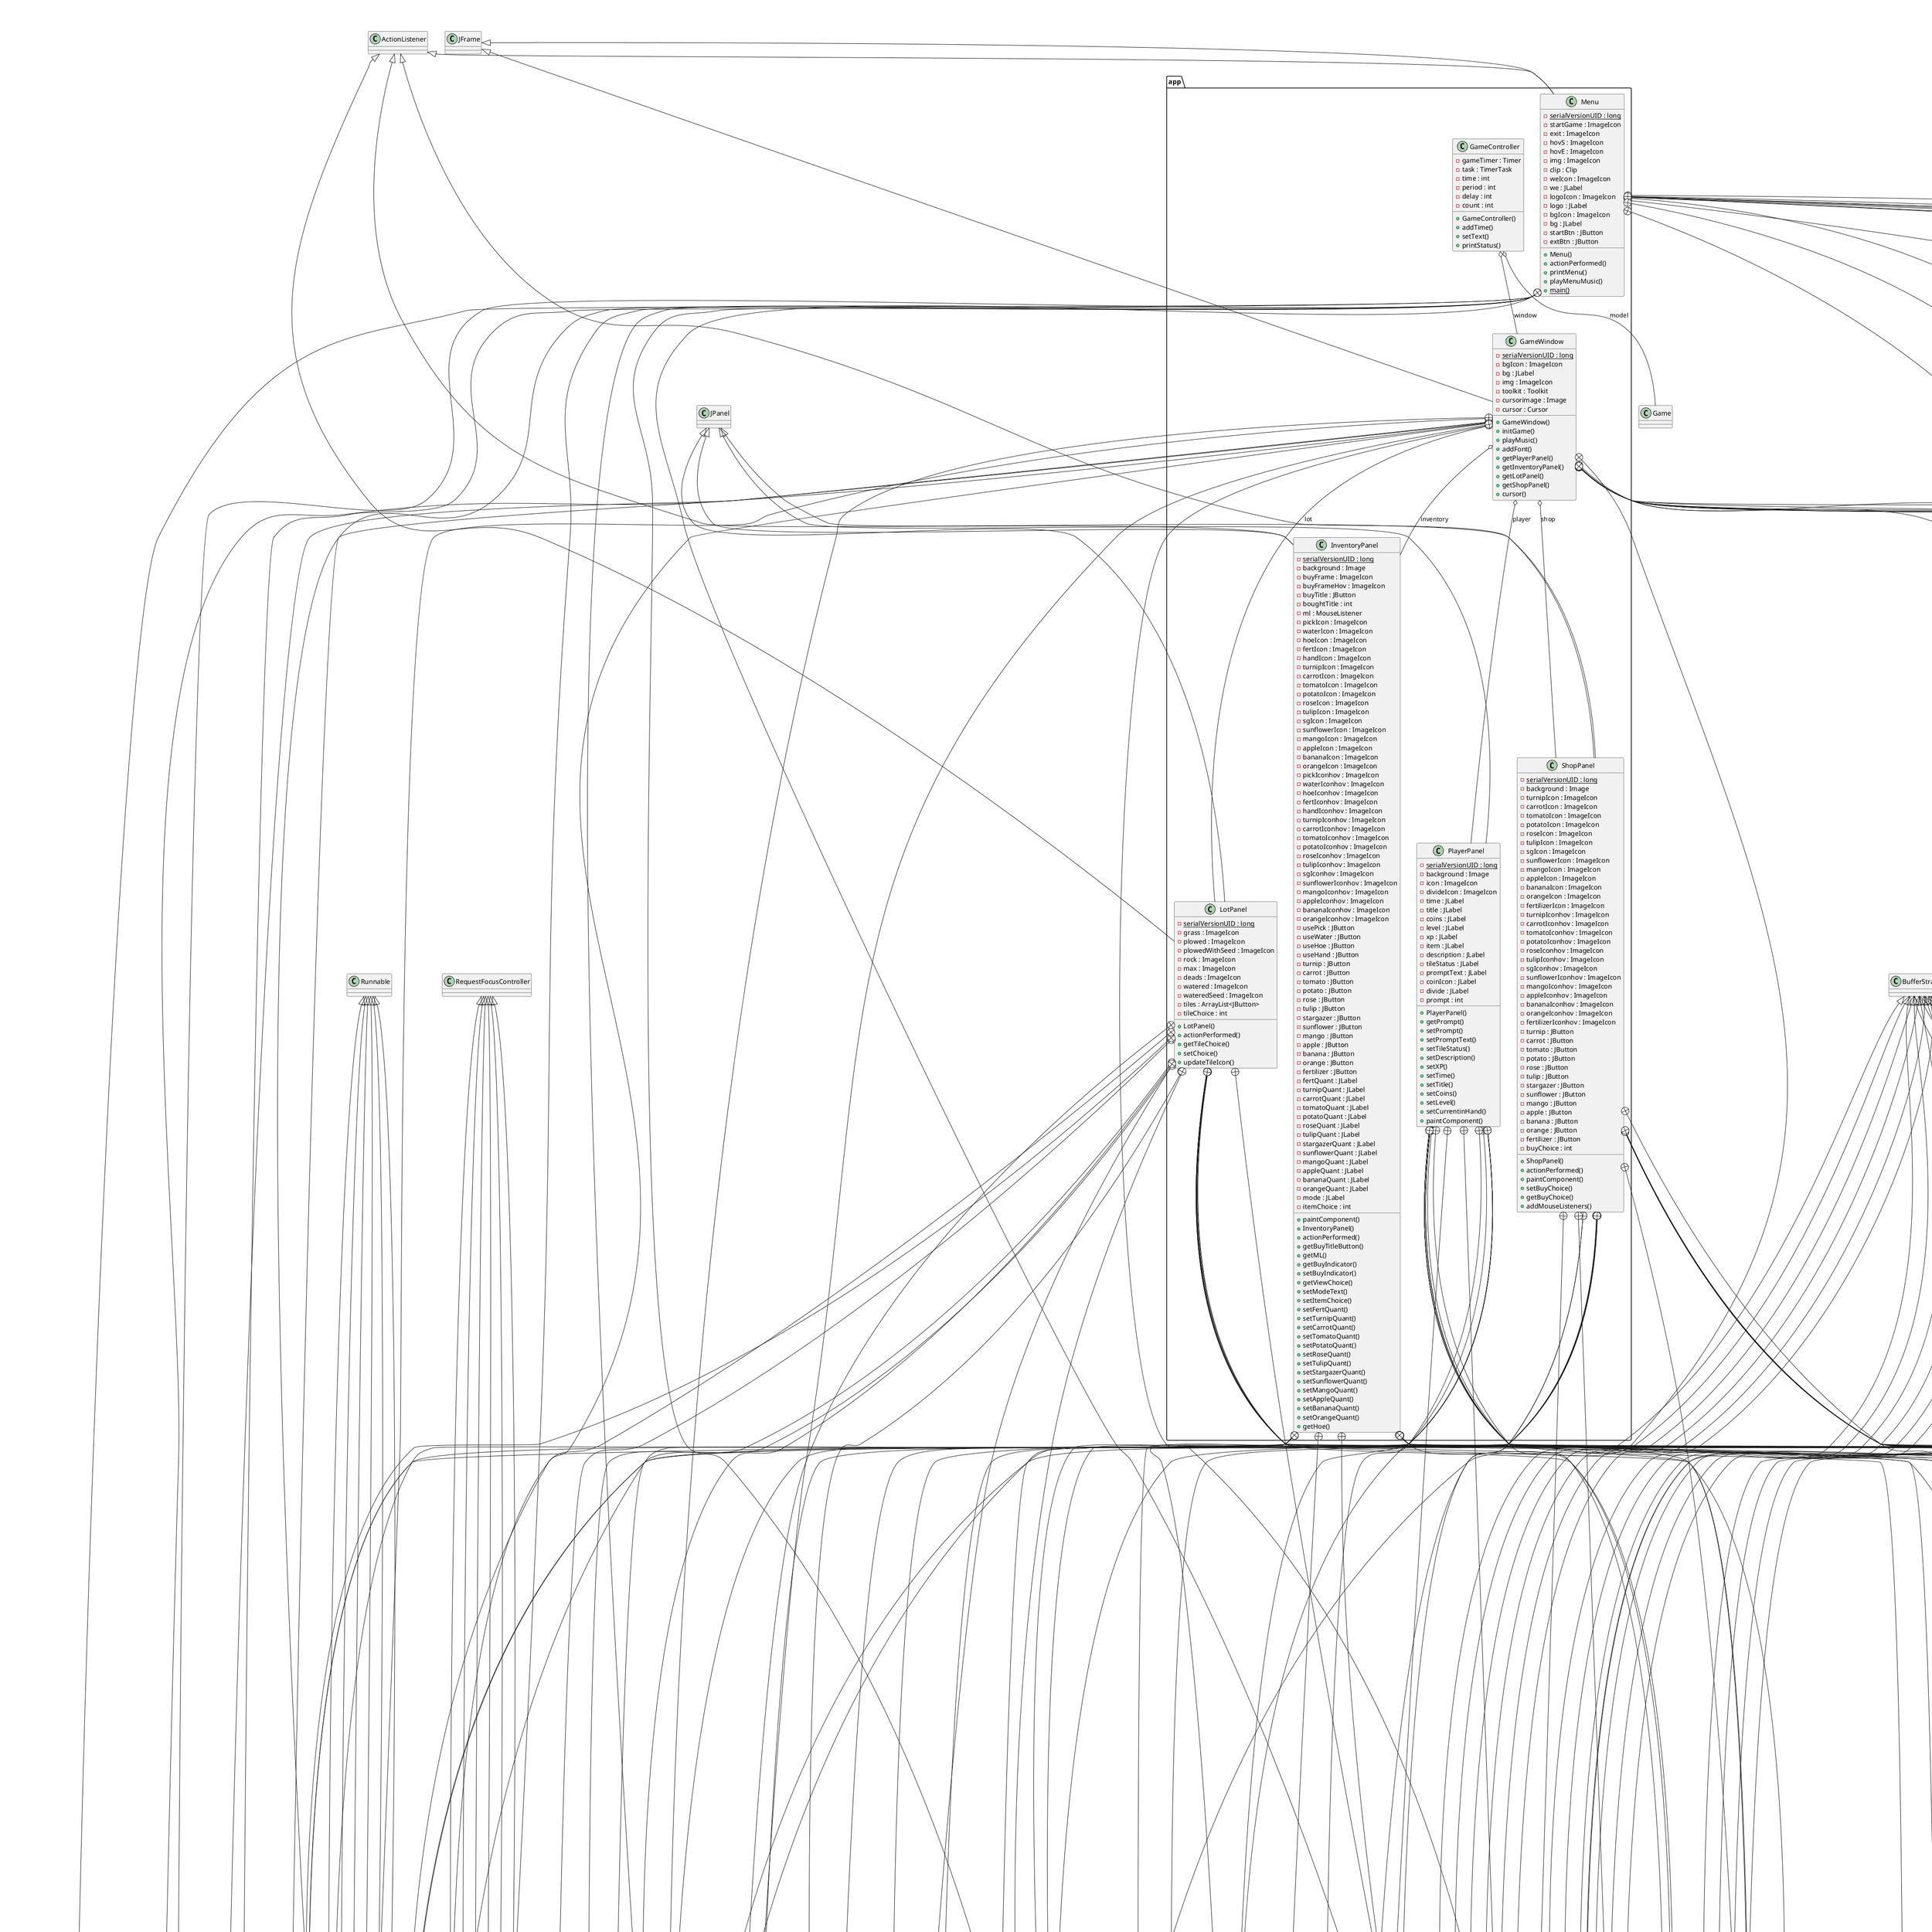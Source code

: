 @startuml

title __APP's Class Diagram__\n

  package app {
    class GameController {
        - gameTimer : Timer
        - task : TimerTask
        - time : int
        - period : int
        - delay : int
        - count : int
        + GameController()
        + addTime()
        + setText()
        + printStatus()
    }
  }
  

  package app {
    class GameWindow {
        {static} - serialVersionUID : long
        - bgIcon : ImageIcon
        - bg : JLabel
        - img : ImageIcon
        - toolkit : Toolkit
        - cursorimage : Image
        - cursor : Cursor
        + GameWindow()
        + initGame()
        + playMusic()
        + addFont()
        + getPlayerPanel()
        + getInventoryPanel()
        + getLotPanel()
        + getShopPanel()
        + cursor()
    }
  }
  

  class AccessibleJFrame {
      # AccessibleJFrame()
      + getAccessibleName()
      + getAccessibleStateSet()
  }
  

  class AccessibleContainerHandler {
      # AccessibleContainerHandler()
      + componentAdded()
      + componentRemoved()
  }
  

  class AccessibleAWTFocusHandler {
      # AccessibleAWTFocusHandler()
      + focusGained()
      + focusLost()
  }
  

  class AccessibleAWTComponentHandler {
      # AccessibleAWTComponentHandler()
      + componentHidden()
      + componentShown()
      + componentMoved()
      + componentResized()
  }
  

  class AccessibleAWTFrame {
      {static} - serialVersionUID : long
      # AccessibleAWTFrame()
      + getAccessibleRole()
      + getAccessibleStateSet()
  }
  

  class AccessibleContainerHandler {
      # AccessibleContainerHandler()
      + componentAdded()
      + componentRemoved()
  }
  

  class AccessibleAWTFocusHandler {
      # AccessibleAWTFocusHandler()
      + focusGained()
      + focusLost()
  }
  

  class AccessibleAWTComponentHandler {
      # AccessibleAWTComponentHandler()
      + componentHidden()
      + componentShown()
      + componentMoved()
      + componentResized()
  }
  

  class AccessibleAWTWindow {
      {static} - serialVersionUID : long
      # AccessibleAWTWindow()
      + getAccessibleRole()
      + getAccessibleStateSet()
  }
  

  class AccessibleContainerHandler {
      # AccessibleContainerHandler()
      + componentAdded()
      + componentRemoved()
  }
  

  class AccessibleAWTFocusHandler {
      # AccessibleAWTFocusHandler()
      + focusGained()
      + focusLost()
  }
  

  class AccessibleAWTComponentHandler {
      # AccessibleAWTComponentHandler()
      + componentHidden()
      + componentShown()
      + componentMoved()
      + componentResized()
  }
  

  class WindowDisposerRecord {
      ~ owner : WeakReference<Window>
      ~ weakThis : WeakReference<Window>
      ~ context : WeakReference<AppContext>
      ~ WindowDisposerRecord()
      + updateOwner()
      + dispose()
  }
  

  enum Type {
    NORMAL
    UTILITY
    POPUP
  }
  

  class AccessibleAWTContainer {
      {static} - serialVersionUID : long
      - propertyListenersCount : int
      # accessibleContainerHandler : ContainerListener
      # AccessibleAWTContainer()
      + getAccessibleChildrenCount()
      + getAccessibleChild()
      + getAccessibleAt()
      + addPropertyChangeListener()
      + removePropertyChangeListener()
  }
  

  class AccessibleContainerHandler {
      # AccessibleContainerHandler()
      + componentAdded()
      + componentRemoved()
  }
  

  class AccessibleAWTFocusHandler {
      # AccessibleAWTFocusHandler()
      + focusGained()
      + focusLost()
  }
  

  class AccessibleAWTComponentHandler {
      # AccessibleAWTComponentHandler()
      + componentHidden()
      + componentShown()
      + componentMoved()
      + componentResized()
  }
  

  class WakingRunnable {
      ~ WakingRunnable()
      + run()
  }
  

  class DropTargetEventTargetFilter {
      {static} ~ FILTER : EventTargetFilter
      - DropTargetEventTargetFilter()
      + accept()
  }
  

  class MouseEventTargetFilter {
      {static} ~ FILTER : EventTargetFilter
      - MouseEventTargetFilter()
      + accept()
  }
  

  interface EventTargetFilter {
      {abstract} + accept()
  }
  

  abstract class AccessibleAWTComponent {
      {static} - serialVersionUID : long
      - propertyListenersCount : int
      # accessibleAWTComponentHandler : ComponentListener
      # accessibleAWTFocusHandler : FocusListener
      # AccessibleAWTComponent()
      + addPropertyChangeListener()
      + removePropertyChangeListener()
      + getAccessibleName()
      + getAccessibleDescription()
      + getAccessibleRole()
      + getAccessibleStateSet()
      + getAccessibleParent()
      + getAccessibleIndexInParent()
      + getAccessibleChildrenCount()
      + getAccessibleChild()
      + getLocale()
      + getAccessibleComponent()
      + getBackground()
      + setBackground()
      + getForeground()
      + setForeground()
      + getCursor()
      + setCursor()
      + getFont()
      + setFont()
      + getFontMetrics()
      + isEnabled()
      + setEnabled()
      + isVisible()
      + setVisible()
      + isShowing()
      + contains()
      + getLocationOnScreen()
      + getLocation()
      + setLocation()
      + getBounds()
      + setBounds()
      + getSize()
      + setSize()
      + getAccessibleAt()
      + isFocusTraversable()
      + requestFocus()
      + addFocusListener()
      + removeFocusListener()
  }
  

  class AccessibleAWTFocusHandler {
      # AccessibleAWTFocusHandler()
      + focusGained()
      + focusLost()
  }
  

  class AccessibleAWTComponentHandler {
      # AccessibleAWTComponentHandler()
      + componentHidden()
      + componentShown()
      + componentMoved()
      + componentResized()
  }
  

  class DummyRequestFocusController {
      - DummyRequestFocusController()
      + acceptRequestFocus()
  }
  

  class SingleBufferStrategy {
      - caps : BufferCapabilities
      + SingleBufferStrategy()
      + getCapabilities()
      + getDrawGraphics()
      + contentsLost()
      + contentsRestored()
      + show()
  }
  

  class BltSubRegionBufferStrategy {
      # BltSubRegionBufferStrategy()
      + show()
      + showIfNotLost()
  }
  

  class FlipSubRegionBufferStrategy {
      # FlipSubRegionBufferStrategy()
      + show()
      + showIfNotLost()
  }
  

  class BltBufferStrategy {
      # caps : BufferCapabilities
      # backBuffers : VolatileImage[]
      # validatedContents : boolean
      # width : int
      # height : int
      - insets : Insets
      # BltBufferStrategy()
      + dispose()
      # createBackBuffers()
      + getCapabilities()
      + getDrawGraphics()
      ~ getBackBuffer()
      + show()
      ~ showSubRegion()
      # revalidate()
      ~ revalidate()
      + contentsLost()
      + contentsRestored()
  }
  

  class FlipBufferStrategy {
      # numBuffers : int
      # caps : BufferCapabilities
      # drawBuffer : Image
      # drawVBuffer : VolatileImage
      # validatedContents : boolean
      ~ width : int
      ~ height : int
      # FlipBufferStrategy()
      # createBuffers()
      - updateInternalBuffers()
      # getBackBuffer()
      # flip()
      ~ flipSubRegion()
      # destroyBuffers()
      + getCapabilities()
      + getDrawGraphics()
      # revalidate()
      ~ revalidate()
      + contentsLost()
      + contentsRestored()
      + show()
      ~ showSubRegion()
      + dispose()
  }
  

  class ProxyCapabilities {
      - orig : BufferCapabilities
      - ProxyCapabilities()
  }
  

  enum VSyncType {
    VSYNC_DEFAULT
    VSYNC_ON
    VSYNC_OFF
    id
  }
  

  class FlipContents {
      {static} - I_UNDEFINED : int
      {static} - I_BACKGROUND : int
      {static} - I_PRIOR : int
      {static} - I_COPIED : int
      {static} - NAMES : String[]
      {static} + UNDEFINED : FlipContents
      {static} + BACKGROUND : FlipContents
      {static} + PRIOR : FlipContents
      {static} + COPIED : FlipContents
      - FlipContents()
  }
  

  enum BaselineResizeBehavior {
    CONSTANT_ASCENT
    CONSTANT_DESCENT
    CENTER_OFFSET
    OTHER
  }
  

  class AWTTreeLock {
      ~ AWTTreeLock()
  }
  

  package app {
    class InventoryPanel {
        {static} - serialVersionUID : long
        - background : Image
        - buyFrame : ImageIcon
        - buyFrameHov : ImageIcon
        - buyTitle : JButton
        - boughtTitle : int
        - ml : MouseListener
        - pickIcon : ImageIcon
        - waterIcon : ImageIcon
        - hoeIcon : ImageIcon
        - fertIcon : ImageIcon
        - handIcon : ImageIcon
        - turnipIcon : ImageIcon
        - carrotIcon : ImageIcon
        - tomatoIcon : ImageIcon
        - potatoIcon : ImageIcon
        - roseIcon : ImageIcon
        - tulipIcon : ImageIcon
        - sgIcon : ImageIcon
        - sunflowerIcon : ImageIcon
        - mangoIcon : ImageIcon
        - appleIcon : ImageIcon
        - bananaIcon : ImageIcon
        - orangeIcon : ImageIcon
        - pickIconhov : ImageIcon
        - waterIconhov : ImageIcon
        - hoeIconhov : ImageIcon
        - fertIconhov : ImageIcon
        - handIconhov : ImageIcon
        - turnipIconhov : ImageIcon
        - carrotIconhov : ImageIcon
        - tomatoIconhov : ImageIcon
        - potatoIconhov : ImageIcon
        - roseIconhov : ImageIcon
        - tulipIconhov : ImageIcon
        - sgIconhov : ImageIcon
        - sunflowerIconhov : ImageIcon
        - mangoIconhov : ImageIcon
        - appleIconhov : ImageIcon
        - bananaIconhov : ImageIcon
        - orangeIconhov : ImageIcon
        - usePick : JButton
        - useWater : JButton
        - useHoe : JButton
        - useHand : JButton
        - turnip : JButton
        - carrot : JButton
        - tomato : JButton
        - potato : JButton
        - rose : JButton
        - tulip : JButton
        - stargazer : JButton
        - sunflower : JButton
        - mango : JButton
        - apple : JButton
        - banana : JButton
        - orange : JButton
        - fertilizer : JButton
        - fertQuant : JLabel
        - turnipQuant : JLabel
        - carrotQuant : JLabel
        - tomatoQuant : JLabel
        - potatoQuant : JLabel
        - roseQuant : JLabel
        - tulipQuant : JLabel
        - stargazerQuant : JLabel
        - sunflowerQuant : JLabel
        - mangoQuant : JLabel
        - appleQuant : JLabel
        - bananaQuant : JLabel
        - orangeQuant : JLabel
        - mode : JLabel
        - itemChoice : int
        + paintComponent()
        + InventoryPanel()
        + actionPerformed()
        + getBuyTitleButton()
        + getML()
        + getBuyIndicator()
        + setBuyIndicator()
        + getViewChoice()
        + setModeText()
        + setItemChoice()
        + setFertQuant()
        + setTurnipQuant()
        + setCarrotQuant()
        + setTomatoQuant()
        + setPotatoQuant()
        + setRoseQuant()
        + setTulipQuant()
        + setStargazerQuant()
        + setSunflowerQuant()
        + setMangoQuant()
        + setAppleQuant()
        + setBananaQuant()
        + setOrangeQuant()
        + getHoe()
    }
  }
  

  class AccessibleJPanel {
      # AccessibleJPanel()
      + getAccessibleRole()
  }
  

  class AccessibleFocusHandler {
      # AccessibleFocusHandler()
      + focusGained()
      + focusLost()
  }
  

  class AccessibleContainerHandler {
      # AccessibleContainerHandler()
      + componentAdded()
      + componentRemoved()
  }
  

  class AccessibleContainerHandler {
      # AccessibleContainerHandler()
      + componentAdded()
      + componentRemoved()
  }
  

  class AccessibleAWTFocusHandler {
      # AccessibleAWTFocusHandler()
      + focusGained()
      + focusLost()
  }
  

  class AccessibleAWTComponentHandler {
      # AccessibleAWTComponentHandler()
      + componentHidden()
      + componentShown()
      + componentMoved()
      + componentResized()
  }
  

  class ReadObjectCallback {
      - roots : Vector<JComponent>
      - inputStream : ObjectInputStream
      ~ ReadObjectCallback()
      + validateObject()
      - registerComponent()
  }
  

  abstract class AccessibleJComponent {
      - propertyListenersCount : int
      # accessibleFocusHandler : FocusListener
      # AccessibleJComponent()
      + addPropertyChangeListener()
      + removePropertyChangeListener()
      # getBorderTitle()
      + getAccessibleName()
      + getAccessibleDescription()
      + getAccessibleRole()
      + getAccessibleStateSet()
      + getAccessibleChildrenCount()
      + getAccessibleChild()
      ~ getAccessibleExtendedComponent()
      + getToolTipText()
      + getTitledBorderText()
      + getAccessibleKeyBinding()
  }
  

  class AccessibleFocusHandler {
      # AccessibleFocusHandler()
      + focusGained()
      + focusLost()
  }
  

  class AccessibleContainerHandler {
      # AccessibleContainerHandler()
      + componentAdded()
      + componentRemoved()
  }
  

  class AccessibleContainerHandler {
      # AccessibleContainerHandler()
      + componentAdded()
      + componentRemoved()
  }
  

  class AccessibleAWTFocusHandler {
      # AccessibleAWTFocusHandler()
      + focusGained()
      + focusLost()
  }
  

  class AccessibleAWTComponentHandler {
      # AccessibleAWTComponentHandler()
      + componentHidden()
      + componentShown()
      + componentMoved()
      + componentResized()
  }
  

  class KeyboardState {
      {static} - keyCodesKey : Object
      ~ KeyboardState()
      {static} ~ getKeyCodeArray()
      {static} ~ registerKeyPressed()
      {static} ~ registerKeyReleased()
      {static} ~ keyIsPressed()
      {static} ~ shouldProcess()
  }
  

  class IntVector {
      ~ array : int[]
      ~ count : int
      ~ capacity : int
      ~ IntVector()
      ~ size()
      ~ elementAt()
      ~ addElement()
      ~ setElementAt()
  }
  

  class ActionStandin {
      - actionListener : ActionListener
      - command : String
      - action : Action
      ~ ActionStandin()
      + getValue()
      + isEnabled()
      + actionPerformed()
      + putValue()
      + setEnabled()
      + addPropertyChangeListener()
      + removePropertyChangeListener()
  }
  

  class AccessibleAWTContainer {
      {static} - serialVersionUID : long
      - propertyListenersCount : int
      # accessibleContainerHandler : ContainerListener
      # AccessibleAWTContainer()
      + getAccessibleChildrenCount()
      + getAccessibleChild()
      + getAccessibleAt()
      + addPropertyChangeListener()
      + removePropertyChangeListener()
  }
  

  class AccessibleContainerHandler {
      # AccessibleContainerHandler()
      + componentAdded()
      + componentRemoved()
  }
  

  class AccessibleAWTFocusHandler {
      # AccessibleAWTFocusHandler()
      + focusGained()
      + focusLost()
  }
  

  class AccessibleAWTComponentHandler {
      # AccessibleAWTComponentHandler()
      + componentHidden()
      + componentShown()
      + componentMoved()
      + componentResized()
  }
  

  class WakingRunnable {
      ~ WakingRunnable()
      + run()
  }
  

  class DropTargetEventTargetFilter {
      {static} ~ FILTER : EventTargetFilter
      - DropTargetEventTargetFilter()
      + accept()
  }
  

  class MouseEventTargetFilter {
      {static} ~ FILTER : EventTargetFilter
      - MouseEventTargetFilter()
      + accept()
  }
  

  interface EventTargetFilter {
      {abstract} + accept()
  }
  

  abstract class AccessibleAWTComponent {
      {static} - serialVersionUID : long
      - propertyListenersCount : int
      # accessibleAWTComponentHandler : ComponentListener
      # accessibleAWTFocusHandler : FocusListener
      # AccessibleAWTComponent()
      + addPropertyChangeListener()
      + removePropertyChangeListener()
      + getAccessibleName()
      + getAccessibleDescription()
      + getAccessibleRole()
      + getAccessibleStateSet()
      + getAccessibleParent()
      + getAccessibleIndexInParent()
      + getAccessibleChildrenCount()
      + getAccessibleChild()
      + getLocale()
      + getAccessibleComponent()
      + getBackground()
      + setBackground()
      + getForeground()
      + setForeground()
      + getCursor()
      + setCursor()
      + getFont()
      + setFont()
      + getFontMetrics()
      + isEnabled()
      + setEnabled()
      + isVisible()
      + setVisible()
      + isShowing()
      + contains()
      + getLocationOnScreen()
      + getLocation()
      + setLocation()
      + getBounds()
      + setBounds()
      + getSize()
      + setSize()
      + getAccessibleAt()
      + isFocusTraversable()
      + requestFocus()
      + addFocusListener()
      + removeFocusListener()
  }
  

  class AccessibleAWTFocusHandler {
      # AccessibleAWTFocusHandler()
      + focusGained()
      + focusLost()
  }
  

  class AccessibleAWTComponentHandler {
      # AccessibleAWTComponentHandler()
      + componentHidden()
      + componentShown()
      + componentMoved()
      + componentResized()
  }
  

  class DummyRequestFocusController {
      - DummyRequestFocusController()
      + acceptRequestFocus()
  }
  

  class SingleBufferStrategy {
      - caps : BufferCapabilities
      + SingleBufferStrategy()
      + getCapabilities()
      + getDrawGraphics()
      + contentsLost()
      + contentsRestored()
      + show()
  }
  

  class BltSubRegionBufferStrategy {
      # BltSubRegionBufferStrategy()
      + show()
      + showIfNotLost()
  }
  

  class FlipSubRegionBufferStrategy {
      # FlipSubRegionBufferStrategy()
      + show()
      + showIfNotLost()
  }
  

  class BltBufferStrategy {
      # caps : BufferCapabilities
      # backBuffers : VolatileImage[]
      # validatedContents : boolean
      # width : int
      # height : int
      - insets : Insets
      # BltBufferStrategy()
      + dispose()
      # createBackBuffers()
      + getCapabilities()
      + getDrawGraphics()
      ~ getBackBuffer()
      + show()
      ~ showSubRegion()
      # revalidate()
      ~ revalidate()
      + contentsLost()
      + contentsRestored()
  }
  

  class FlipBufferStrategy {
      # numBuffers : int
      # caps : BufferCapabilities
      # drawBuffer : Image
      # drawVBuffer : VolatileImage
      # validatedContents : boolean
      ~ width : int
      ~ height : int
      # FlipBufferStrategy()
      # createBuffers()
      - updateInternalBuffers()
      # getBackBuffer()
      # flip()
      ~ flipSubRegion()
      # destroyBuffers()
      + getCapabilities()
      + getDrawGraphics()
      # revalidate()
      ~ revalidate()
      + contentsLost()
      + contentsRestored()
      + show()
      ~ showSubRegion()
      + dispose()
  }
  

  class ProxyCapabilities {
      - orig : BufferCapabilities
      - ProxyCapabilities()
  }
  

  enum VSyncType {
    VSYNC_DEFAULT
    VSYNC_ON
    VSYNC_OFF
    id
  }
  

  class FlipContents {
      {static} - I_UNDEFINED : int
      {static} - I_BACKGROUND : int
      {static} - I_PRIOR : int
      {static} - I_COPIED : int
      {static} - NAMES : String[]
      {static} + UNDEFINED : FlipContents
      {static} + BACKGROUND : FlipContents
      {static} + PRIOR : FlipContents
      {static} + COPIED : FlipContents
      - FlipContents()
  }
  

  enum BaselineResizeBehavior {
    CONSTANT_ASCENT
    CONSTANT_DESCENT
    CENTER_OFFSET
    OTHER
  }
  

  class AWTTreeLock {
      ~ AWTTreeLock()
  }
  

  package app {
    class LotPanel {
        {static} - serialVersionUID : long
        - grass : ImageIcon
        - plowed : ImageIcon
        - plowedWithSeed : ImageIcon
        - rock : ImageIcon
        - max : ImageIcon
        - deads : ImageIcon
        - watered : ImageIcon
        - wateredSeed : ImageIcon
        - tiles : ArrayList<JButton>
        - tileChoice : int
        + LotPanel()
        + actionPerformed()
        + getTileChoice()
        + setChoice()
        + updateTileIcon()
    }
  }
  

  class AccessibleJPanel {
      # AccessibleJPanel()
      + getAccessibleRole()
  }
  

  class AccessibleFocusHandler {
      # AccessibleFocusHandler()
      + focusGained()
      + focusLost()
  }
  

  class AccessibleContainerHandler {
      # AccessibleContainerHandler()
      + componentAdded()
      + componentRemoved()
  }
  

  class AccessibleContainerHandler {
      # AccessibleContainerHandler()
      + componentAdded()
      + componentRemoved()
  }
  

  class AccessibleAWTFocusHandler {
      # AccessibleAWTFocusHandler()
      + focusGained()
      + focusLost()
  }
  

  class AccessibleAWTComponentHandler {
      # AccessibleAWTComponentHandler()
      + componentHidden()
      + componentShown()
      + componentMoved()
      + componentResized()
  }
  

  class ReadObjectCallback {
      - roots : Vector<JComponent>
      - inputStream : ObjectInputStream
      ~ ReadObjectCallback()
      + validateObject()
      - registerComponent()
  }
  

  abstract class AccessibleJComponent {
      - propertyListenersCount : int
      # accessibleFocusHandler : FocusListener
      # AccessibleJComponent()
      + addPropertyChangeListener()
      + removePropertyChangeListener()
      # getBorderTitle()
      + getAccessibleName()
      + getAccessibleDescription()
      + getAccessibleRole()
      + getAccessibleStateSet()
      + getAccessibleChildrenCount()
      + getAccessibleChild()
      ~ getAccessibleExtendedComponent()
      + getToolTipText()
      + getTitledBorderText()
      + getAccessibleKeyBinding()
  }
  

  class AccessibleFocusHandler {
      # AccessibleFocusHandler()
      + focusGained()
      + focusLost()
  }
  

  class AccessibleContainerHandler {
      # AccessibleContainerHandler()
      + componentAdded()
      + componentRemoved()
  }
  

  class AccessibleContainerHandler {
      # AccessibleContainerHandler()
      + componentAdded()
      + componentRemoved()
  }
  

  class AccessibleAWTFocusHandler {
      # AccessibleAWTFocusHandler()
      + focusGained()
      + focusLost()
  }
  

  class AccessibleAWTComponentHandler {
      # AccessibleAWTComponentHandler()
      + componentHidden()
      + componentShown()
      + componentMoved()
      + componentResized()
  }
  

  class KeyboardState {
      {static} - keyCodesKey : Object
      ~ KeyboardState()
      {static} ~ getKeyCodeArray()
      {static} ~ registerKeyPressed()
      {static} ~ registerKeyReleased()
      {static} ~ keyIsPressed()
      {static} ~ shouldProcess()
  }
  

  class IntVector {
      ~ array : int[]
      ~ count : int
      ~ capacity : int
      ~ IntVector()
      ~ size()
      ~ elementAt()
      ~ addElement()
      ~ setElementAt()
  }
  

  class ActionStandin {
      - actionListener : ActionListener
      - command : String
      - action : Action
      ~ ActionStandin()
      + getValue()
      + isEnabled()
      + actionPerformed()
      + putValue()
      + setEnabled()
      + addPropertyChangeListener()
      + removePropertyChangeListener()
  }
  

  class AccessibleAWTContainer {
      {static} - serialVersionUID : long
      - propertyListenersCount : int
      # accessibleContainerHandler : ContainerListener
      # AccessibleAWTContainer()
      + getAccessibleChildrenCount()
      + getAccessibleChild()
      + getAccessibleAt()
      + addPropertyChangeListener()
      + removePropertyChangeListener()
  }
  

  class AccessibleContainerHandler {
      # AccessibleContainerHandler()
      + componentAdded()
      + componentRemoved()
  }
  

  class AccessibleAWTFocusHandler {
      # AccessibleAWTFocusHandler()
      + focusGained()
      + focusLost()
  }
  

  class AccessibleAWTComponentHandler {
      # AccessibleAWTComponentHandler()
      + componentHidden()
      + componentShown()
      + componentMoved()
      + componentResized()
  }
  

  class WakingRunnable {
      ~ WakingRunnable()
      + run()
  }
  

  class DropTargetEventTargetFilter {
      {static} ~ FILTER : EventTargetFilter
      - DropTargetEventTargetFilter()
      + accept()
  }
  

  class MouseEventTargetFilter {
      {static} ~ FILTER : EventTargetFilter
      - MouseEventTargetFilter()
      + accept()
  }
  

  interface EventTargetFilter {
      {abstract} + accept()
  }
  

  abstract class AccessibleAWTComponent {
      {static} - serialVersionUID : long
      - propertyListenersCount : int
      # accessibleAWTComponentHandler : ComponentListener
      # accessibleAWTFocusHandler : FocusListener
      # AccessibleAWTComponent()
      + addPropertyChangeListener()
      + removePropertyChangeListener()
      + getAccessibleName()
      + getAccessibleDescription()
      + getAccessibleRole()
      + getAccessibleStateSet()
      + getAccessibleParent()
      + getAccessibleIndexInParent()
      + getAccessibleChildrenCount()
      + getAccessibleChild()
      + getLocale()
      + getAccessibleComponent()
      + getBackground()
      + setBackground()
      + getForeground()
      + setForeground()
      + getCursor()
      + setCursor()
      + getFont()
      + setFont()
      + getFontMetrics()
      + isEnabled()
      + setEnabled()
      + isVisible()
      + setVisible()
      + isShowing()
      + contains()
      + getLocationOnScreen()
      + getLocation()
      + setLocation()
      + getBounds()
      + setBounds()
      + getSize()
      + setSize()
      + getAccessibleAt()
      + isFocusTraversable()
      + requestFocus()
      + addFocusListener()
      + removeFocusListener()
  }
  

  class AccessibleAWTFocusHandler {
      # AccessibleAWTFocusHandler()
      + focusGained()
      + focusLost()
  }
  

  class AccessibleAWTComponentHandler {
      # AccessibleAWTComponentHandler()
      + componentHidden()
      + componentShown()
      + componentMoved()
      + componentResized()
  }
  

  class DummyRequestFocusController {
      - DummyRequestFocusController()
      + acceptRequestFocus()
  }
  

  class SingleBufferStrategy {
      - caps : BufferCapabilities
      + SingleBufferStrategy()
      + getCapabilities()
      + getDrawGraphics()
      + contentsLost()
      + contentsRestored()
      + show()
  }
  

  class BltSubRegionBufferStrategy {
      # BltSubRegionBufferStrategy()
      + show()
      + showIfNotLost()
  }
  

  class FlipSubRegionBufferStrategy {
      # FlipSubRegionBufferStrategy()
      + show()
      + showIfNotLost()
  }
  

  class BltBufferStrategy {
      # caps : BufferCapabilities
      # backBuffers : VolatileImage[]
      # validatedContents : boolean
      # width : int
      # height : int
      - insets : Insets
      # BltBufferStrategy()
      + dispose()
      # createBackBuffers()
      + getCapabilities()
      + getDrawGraphics()
      ~ getBackBuffer()
      + show()
      ~ showSubRegion()
      # revalidate()
      ~ revalidate()
      + contentsLost()
      + contentsRestored()
  }
  

  class FlipBufferStrategy {
      # numBuffers : int
      # caps : BufferCapabilities
      # drawBuffer : Image
      # drawVBuffer : VolatileImage
      # validatedContents : boolean
      ~ width : int
      ~ height : int
      # FlipBufferStrategy()
      # createBuffers()
      - updateInternalBuffers()
      # getBackBuffer()
      # flip()
      ~ flipSubRegion()
      # destroyBuffers()
      + getCapabilities()
      + getDrawGraphics()
      # revalidate()
      ~ revalidate()
      + contentsLost()
      + contentsRestored()
      + show()
      ~ showSubRegion()
      + dispose()
  }
  

  class ProxyCapabilities {
      - orig : BufferCapabilities
      - ProxyCapabilities()
  }
  

  enum VSyncType {
    VSYNC_DEFAULT
    VSYNC_ON
    VSYNC_OFF
    id
  }
  

  class FlipContents {
      {static} - I_UNDEFINED : int
      {static} - I_BACKGROUND : int
      {static} - I_PRIOR : int
      {static} - I_COPIED : int
      {static} - NAMES : String[]
      {static} + UNDEFINED : FlipContents
      {static} + BACKGROUND : FlipContents
      {static} + PRIOR : FlipContents
      {static} + COPIED : FlipContents
      - FlipContents()
  }
  

  enum BaselineResizeBehavior {
    CONSTANT_ASCENT
    CONSTANT_DESCENT
    CENTER_OFFSET
    OTHER
  }
  

  class AWTTreeLock {
      ~ AWTTreeLock()
  }
  

  package app {
    class Menu {
        {static} - serialVersionUID : long
        - startGame : ImageIcon
        - exit : ImageIcon
        - hovS : ImageIcon
        - hovE : ImageIcon
        - img : ImageIcon
        - clip : Clip
        - weIcon : ImageIcon
        - we : JLabel
        - logoIcon : ImageIcon
        - logo : JLabel
        - bgIcon : ImageIcon
        - bg : JLabel
        - startBtn : JButton
        - extBtn : JButton
        + Menu()
        + actionPerformed()
        + printMenu()
        + playMenuMusic()
        {static} + main()
    }
  }
  

  class AccessibleJFrame {
      # AccessibleJFrame()
      + getAccessibleName()
      + getAccessibleStateSet()
  }
  

  class AccessibleContainerHandler {
      # AccessibleContainerHandler()
      + componentAdded()
      + componentRemoved()
  }
  

  class AccessibleAWTFocusHandler {
      # AccessibleAWTFocusHandler()
      + focusGained()
      + focusLost()
  }
  

  class AccessibleAWTComponentHandler {
      # AccessibleAWTComponentHandler()
      + componentHidden()
      + componentShown()
      + componentMoved()
      + componentResized()
  }
  

  class AccessibleAWTFrame {
      {static} - serialVersionUID : long
      # AccessibleAWTFrame()
      + getAccessibleRole()
      + getAccessibleStateSet()
  }
  

  class AccessibleContainerHandler {
      # AccessibleContainerHandler()
      + componentAdded()
      + componentRemoved()
  }
  

  class AccessibleAWTFocusHandler {
      # AccessibleAWTFocusHandler()
      + focusGained()
      + focusLost()
  }
  

  class AccessibleAWTComponentHandler {
      # AccessibleAWTComponentHandler()
      + componentHidden()
      + componentShown()
      + componentMoved()
      + componentResized()
  }
  

  class AccessibleAWTWindow {
      {static} - serialVersionUID : long
      # AccessibleAWTWindow()
      + getAccessibleRole()
      + getAccessibleStateSet()
  }
  

  class AccessibleContainerHandler {
      # AccessibleContainerHandler()
      + componentAdded()
      + componentRemoved()
  }
  

  class AccessibleAWTFocusHandler {
      # AccessibleAWTFocusHandler()
      + focusGained()
      + focusLost()
  }
  

  class AccessibleAWTComponentHandler {
      # AccessibleAWTComponentHandler()
      + componentHidden()
      + componentShown()
      + componentMoved()
      + componentResized()
  }
  

  class WindowDisposerRecord {
      ~ owner : WeakReference<Window>
      ~ weakThis : WeakReference<Window>
      ~ context : WeakReference<AppContext>
      ~ WindowDisposerRecord()
      + updateOwner()
      + dispose()
  }
  

  enum Type {
    NORMAL
    UTILITY
    POPUP
  }
  

  class AccessibleAWTContainer {
      {static} - serialVersionUID : long
      - propertyListenersCount : int
      # accessibleContainerHandler : ContainerListener
      # AccessibleAWTContainer()
      + getAccessibleChildrenCount()
      + getAccessibleChild()
      + getAccessibleAt()
      + addPropertyChangeListener()
      + removePropertyChangeListener()
  }
  

  class AccessibleContainerHandler {
      # AccessibleContainerHandler()
      + componentAdded()
      + componentRemoved()
  }
  

  class AccessibleAWTFocusHandler {
      # AccessibleAWTFocusHandler()
      + focusGained()
      + focusLost()
  }
  

  class AccessibleAWTComponentHandler {
      # AccessibleAWTComponentHandler()
      + componentHidden()
      + componentShown()
      + componentMoved()
      + componentResized()
  }
  

  class WakingRunnable {
      ~ WakingRunnable()
      + run()
  }
  

  class DropTargetEventTargetFilter {
      {static} ~ FILTER : EventTargetFilter
      - DropTargetEventTargetFilter()
      + accept()
  }
  

  class MouseEventTargetFilter {
      {static} ~ FILTER : EventTargetFilter
      - MouseEventTargetFilter()
      + accept()
  }
  

  interface EventTargetFilter {
      {abstract} + accept()
  }
  

  abstract class AccessibleAWTComponent {
      {static} - serialVersionUID : long
      - propertyListenersCount : int
      # accessibleAWTComponentHandler : ComponentListener
      # accessibleAWTFocusHandler : FocusListener
      # AccessibleAWTComponent()
      + addPropertyChangeListener()
      + removePropertyChangeListener()
      + getAccessibleName()
      + getAccessibleDescription()
      + getAccessibleRole()
      + getAccessibleStateSet()
      + getAccessibleParent()
      + getAccessibleIndexInParent()
      + getAccessibleChildrenCount()
      + getAccessibleChild()
      + getLocale()
      + getAccessibleComponent()
      + getBackground()
      + setBackground()
      + getForeground()
      + setForeground()
      + getCursor()
      + setCursor()
      + getFont()
      + setFont()
      + getFontMetrics()
      + isEnabled()
      + setEnabled()
      + isVisible()
      + setVisible()
      + isShowing()
      + contains()
      + getLocationOnScreen()
      + getLocation()
      + setLocation()
      + getBounds()
      + setBounds()
      + getSize()
      + setSize()
      + getAccessibleAt()
      + isFocusTraversable()
      + requestFocus()
      + addFocusListener()
      + removeFocusListener()
  }
  

  class AccessibleAWTFocusHandler {
      # AccessibleAWTFocusHandler()
      + focusGained()
      + focusLost()
  }
  

  class AccessibleAWTComponentHandler {
      # AccessibleAWTComponentHandler()
      + componentHidden()
      + componentShown()
      + componentMoved()
      + componentResized()
  }
  

  class DummyRequestFocusController {
      - DummyRequestFocusController()
      + acceptRequestFocus()
  }
  

  class SingleBufferStrategy {
      - caps : BufferCapabilities
      + SingleBufferStrategy()
      + getCapabilities()
      + getDrawGraphics()
      + contentsLost()
      + contentsRestored()
      + show()
  }
  

  class BltSubRegionBufferStrategy {
      # BltSubRegionBufferStrategy()
      + show()
      + showIfNotLost()
  }
  

  class FlipSubRegionBufferStrategy {
      # FlipSubRegionBufferStrategy()
      + show()
      + showIfNotLost()
  }
  

  class BltBufferStrategy {
      # caps : BufferCapabilities
      # backBuffers : VolatileImage[]
      # validatedContents : boolean
      # width : int
      # height : int
      - insets : Insets
      # BltBufferStrategy()
      + dispose()
      # createBackBuffers()
      + getCapabilities()
      + getDrawGraphics()
      ~ getBackBuffer()
      + show()
      ~ showSubRegion()
      # revalidate()
      ~ revalidate()
      + contentsLost()
      + contentsRestored()
  }
  

  class FlipBufferStrategy {
      # numBuffers : int
      # caps : BufferCapabilities
      # drawBuffer : Image
      # drawVBuffer : VolatileImage
      # validatedContents : boolean
      ~ width : int
      ~ height : int
      # FlipBufferStrategy()
      # createBuffers()
      - updateInternalBuffers()
      # getBackBuffer()
      # flip()
      ~ flipSubRegion()
      # destroyBuffers()
      + getCapabilities()
      + getDrawGraphics()
      # revalidate()
      ~ revalidate()
      + contentsLost()
      + contentsRestored()
      + show()
      ~ showSubRegion()
      + dispose()
  }
  

  class ProxyCapabilities {
      - orig : BufferCapabilities
      - ProxyCapabilities()
  }
  

  enum VSyncType {
    VSYNC_DEFAULT
    VSYNC_ON
    VSYNC_OFF
    id
  }
  

  class FlipContents {
      {static} - I_UNDEFINED : int
      {static} - I_BACKGROUND : int
      {static} - I_PRIOR : int
      {static} - I_COPIED : int
      {static} - NAMES : String[]
      {static} + UNDEFINED : FlipContents
      {static} + BACKGROUND : FlipContents
      {static} + PRIOR : FlipContents
      {static} + COPIED : FlipContents
      - FlipContents()
  }
  

  enum BaselineResizeBehavior {
    CONSTANT_ASCENT
    CONSTANT_DESCENT
    CENTER_OFFSET
    OTHER
  }
  

  class AWTTreeLock {
      ~ AWTTreeLock()
  }
  

  package app {
    class PlayerPanel {
        {static} - serialVersionUID : long
        - background : Image
        - icon : ImageIcon
        - divideIcon : ImageIcon
        - time : JLabel
        - title : JLabel
        - coins : JLabel
        - level : JLabel
        - xp : JLabel
        - item : JLabel
        - description : JLabel
        - tileStatus : JLabel
        - promptText : JLabel
        - coinIcon : JLabel
        - divide : JLabel
        - prompt : int
        + PlayerPanel()
        + getPrompt()
        + setPrompt()
        + setPromptText()
        + setTileStatus()
        + setDescription()
        + setXP()
        + setTime()
        + setTitle()
        + setCoins()
        + setLevel()
        + setCurrentinHand()
        + paintComponent()
    }
  }
  

  class AccessibleJPanel {
      # AccessibleJPanel()
      + getAccessibleRole()
  }
  

  class AccessibleFocusHandler {
      # AccessibleFocusHandler()
      + focusGained()
      + focusLost()
  }
  

  class AccessibleContainerHandler {
      # AccessibleContainerHandler()
      + componentAdded()
      + componentRemoved()
  }
  

  class AccessibleContainerHandler {
      # AccessibleContainerHandler()
      + componentAdded()
      + componentRemoved()
  }
  

  class AccessibleAWTFocusHandler {
      # AccessibleAWTFocusHandler()
      + focusGained()
      + focusLost()
  }
  

  class AccessibleAWTComponentHandler {
      # AccessibleAWTComponentHandler()
      + componentHidden()
      + componentShown()
      + componentMoved()
      + componentResized()
  }
  

  class ReadObjectCallback {
      - roots : Vector<JComponent>
      - inputStream : ObjectInputStream
      ~ ReadObjectCallback()
      + validateObject()
      - registerComponent()
  }
  

  abstract class AccessibleJComponent {
      - propertyListenersCount : int
      # accessibleFocusHandler : FocusListener
      # AccessibleJComponent()
      + addPropertyChangeListener()
      + removePropertyChangeListener()
      # getBorderTitle()
      + getAccessibleName()
      + getAccessibleDescription()
      + getAccessibleRole()
      + getAccessibleStateSet()
      + getAccessibleChildrenCount()
      + getAccessibleChild()
      ~ getAccessibleExtendedComponent()
      + getToolTipText()
      + getTitledBorderText()
      + getAccessibleKeyBinding()
  }
  

  class AccessibleFocusHandler {
      # AccessibleFocusHandler()
      + focusGained()
      + focusLost()
  }
  

  class AccessibleContainerHandler {
      # AccessibleContainerHandler()
      + componentAdded()
      + componentRemoved()
  }
  

  class AccessibleContainerHandler {
      # AccessibleContainerHandler()
      + componentAdded()
      + componentRemoved()
  }
  

  class AccessibleAWTFocusHandler {
      # AccessibleAWTFocusHandler()
      + focusGained()
      + focusLost()
  }
  

  class AccessibleAWTComponentHandler {
      # AccessibleAWTComponentHandler()
      + componentHidden()
      + componentShown()
      + componentMoved()
      + componentResized()
  }
  

  class KeyboardState {
      {static} - keyCodesKey : Object
      ~ KeyboardState()
      {static} ~ getKeyCodeArray()
      {static} ~ registerKeyPressed()
      {static} ~ registerKeyReleased()
      {static} ~ keyIsPressed()
      {static} ~ shouldProcess()
  }
  

  class IntVector {
      ~ array : int[]
      ~ count : int
      ~ capacity : int
      ~ IntVector()
      ~ size()
      ~ elementAt()
      ~ addElement()
      ~ setElementAt()
  }
  

  class ActionStandin {
      - actionListener : ActionListener
      - command : String
      - action : Action
      ~ ActionStandin()
      + getValue()
      + isEnabled()
      + actionPerformed()
      + putValue()
      + setEnabled()
      + addPropertyChangeListener()
      + removePropertyChangeListener()
  }
  

  class AccessibleAWTContainer {
      {static} - serialVersionUID : long
      - propertyListenersCount : int
      # accessibleContainerHandler : ContainerListener
      # AccessibleAWTContainer()
      + getAccessibleChildrenCount()
      + getAccessibleChild()
      + getAccessibleAt()
      + addPropertyChangeListener()
      + removePropertyChangeListener()
  }
  

  class AccessibleContainerHandler {
      # AccessibleContainerHandler()
      + componentAdded()
      + componentRemoved()
  }
  

  class AccessibleAWTFocusHandler {
      # AccessibleAWTFocusHandler()
      + focusGained()
      + focusLost()
  }
  

  class AccessibleAWTComponentHandler {
      # AccessibleAWTComponentHandler()
      + componentHidden()
      + componentShown()
      + componentMoved()
      + componentResized()
  }
  

  class WakingRunnable {
      ~ WakingRunnable()
      + run()
  }
  

  class DropTargetEventTargetFilter {
      {static} ~ FILTER : EventTargetFilter
      - DropTargetEventTargetFilter()
      + accept()
  }
  

  class MouseEventTargetFilter {
      {static} ~ FILTER : EventTargetFilter
      - MouseEventTargetFilter()
      + accept()
  }
  

  interface EventTargetFilter {
      {abstract} + accept()
  }
  

  abstract class AccessibleAWTComponent {
      {static} - serialVersionUID : long
      - propertyListenersCount : int
      # accessibleAWTComponentHandler : ComponentListener
      # accessibleAWTFocusHandler : FocusListener
      # AccessibleAWTComponent()
      + addPropertyChangeListener()
      + removePropertyChangeListener()
      + getAccessibleName()
      + getAccessibleDescription()
      + getAccessibleRole()
      + getAccessibleStateSet()
      + getAccessibleParent()
      + getAccessibleIndexInParent()
      + getAccessibleChildrenCount()
      + getAccessibleChild()
      + getLocale()
      + getAccessibleComponent()
      + getBackground()
      + setBackground()
      + getForeground()
      + setForeground()
      + getCursor()
      + setCursor()
      + getFont()
      + setFont()
      + getFontMetrics()
      + isEnabled()
      + setEnabled()
      + isVisible()
      + setVisible()
      + isShowing()
      + contains()
      + getLocationOnScreen()
      + getLocation()
      + setLocation()
      + getBounds()
      + setBounds()
      + getSize()
      + setSize()
      + getAccessibleAt()
      + isFocusTraversable()
      + requestFocus()
      + addFocusListener()
      + removeFocusListener()
  }
  

  class AccessibleAWTFocusHandler {
      # AccessibleAWTFocusHandler()
      + focusGained()
      + focusLost()
  }
  

  class AccessibleAWTComponentHandler {
      # AccessibleAWTComponentHandler()
      + componentHidden()
      + componentShown()
      + componentMoved()
      + componentResized()
  }
  

  class DummyRequestFocusController {
      - DummyRequestFocusController()
      + acceptRequestFocus()
  }
  

  class SingleBufferStrategy {
      - caps : BufferCapabilities
      + SingleBufferStrategy()
      + getCapabilities()
      + getDrawGraphics()
      + contentsLost()
      + contentsRestored()
      + show()
  }
  

  class BltSubRegionBufferStrategy {
      # BltSubRegionBufferStrategy()
      + show()
      + showIfNotLost()
  }
  

  class FlipSubRegionBufferStrategy {
      # FlipSubRegionBufferStrategy()
      + show()
      + showIfNotLost()
  }
  

  class BltBufferStrategy {
      # caps : BufferCapabilities
      # backBuffers : VolatileImage[]
      # validatedContents : boolean
      # width : int
      # height : int
      - insets : Insets
      # BltBufferStrategy()
      + dispose()
      # createBackBuffers()
      + getCapabilities()
      + getDrawGraphics()
      ~ getBackBuffer()
      + show()
      ~ showSubRegion()
      # revalidate()
      ~ revalidate()
      + contentsLost()
      + contentsRestored()
  }
  

  class FlipBufferStrategy {
      # numBuffers : int
      # caps : BufferCapabilities
      # drawBuffer : Image
      # drawVBuffer : VolatileImage
      # validatedContents : boolean
      ~ width : int
      ~ height : int
      # FlipBufferStrategy()
      # createBuffers()
      - updateInternalBuffers()
      # getBackBuffer()
      # flip()
      ~ flipSubRegion()
      # destroyBuffers()
      + getCapabilities()
      + getDrawGraphics()
      # revalidate()
      ~ revalidate()
      + contentsLost()
      + contentsRestored()
      + show()
      ~ showSubRegion()
      + dispose()
  }
  

  class ProxyCapabilities {
      - orig : BufferCapabilities
      - ProxyCapabilities()
  }
  

  enum VSyncType {
    VSYNC_DEFAULT
    VSYNC_ON
    VSYNC_OFF
    id
  }
  

  class FlipContents {
      {static} - I_UNDEFINED : int
      {static} - I_BACKGROUND : int
      {static} - I_PRIOR : int
      {static} - I_COPIED : int
      {static} - NAMES : String[]
      {static} + UNDEFINED : FlipContents
      {static} + BACKGROUND : FlipContents
      {static} + PRIOR : FlipContents
      {static} + COPIED : FlipContents
      - FlipContents()
  }
  

  enum BaselineResizeBehavior {
    CONSTANT_ASCENT
    CONSTANT_DESCENT
    CENTER_OFFSET
    OTHER
  }
  

  class AWTTreeLock {
      ~ AWTTreeLock()
  }
  

  package app {
    class ShopPanel {
        {static} - serialVersionUID : long
        - background : Image
        - turnipIcon : ImageIcon
        - carrotIcon : ImageIcon
        - tomatoIcon : ImageIcon
        - potatoIcon : ImageIcon
        - roseIcon : ImageIcon
        - tulipIcon : ImageIcon
        - sgIcon : ImageIcon
        - sunflowerIcon : ImageIcon
        - mangoIcon : ImageIcon
        - appleIcon : ImageIcon
        - bananaIcon : ImageIcon
        - orangeIcon : ImageIcon
        - fertilizerIcon : ImageIcon
        - turnipIconhov : ImageIcon
        - carrotIconhov : ImageIcon
        - tomatoIconhov : ImageIcon
        - potatoIconhov : ImageIcon
        - roseIconhov : ImageIcon
        - tulipIconhov : ImageIcon
        - sgIconhov : ImageIcon
        - sunflowerIconhov : ImageIcon
        - mangoIconhov : ImageIcon
        - appleIconhov : ImageIcon
        - bananaIconhov : ImageIcon
        - orangeIconhov : ImageIcon
        - fertilizerIconhov : ImageIcon
        - turnip : JButton
        - carrot : JButton
        - tomato : JButton
        - potato : JButton
        - rose : JButton
        - tulip : JButton
        - stargazer : JButton
        - sunflower : JButton
        - mango : JButton
        - apple : JButton
        - banana : JButton
        - orange : JButton
        - fertilizer : JButton
        - buyChoice : int
        + ShopPanel()
        + actionPerformed()
        + paintComponent()
        + setBuyChoice()
        + getBuyChoice()
        + addMouseListeners()
    }
  }
  

  class AccessibleJPanel {
      # AccessibleJPanel()
      + getAccessibleRole()
  }
  

  class AccessibleFocusHandler {
      # AccessibleFocusHandler()
      + focusGained()
      + focusLost()
  }
  

  class AccessibleContainerHandler {
      # AccessibleContainerHandler()
      + componentAdded()
      + componentRemoved()
  }
  

  class AccessibleContainerHandler {
      # AccessibleContainerHandler()
      + componentAdded()
      + componentRemoved()
  }
  

  class AccessibleAWTFocusHandler {
      # AccessibleAWTFocusHandler()
      + focusGained()
      + focusLost()
  }
  

  class AccessibleAWTComponentHandler {
      # AccessibleAWTComponentHandler()
      + componentHidden()
      + componentShown()
      + componentMoved()
      + componentResized()
  }
  

  class ReadObjectCallback {
      - roots : Vector<JComponent>
      - inputStream : ObjectInputStream
      ~ ReadObjectCallback()
      + validateObject()
      - registerComponent()
  }
  

  abstract class AccessibleJComponent {
      - propertyListenersCount : int
      # accessibleFocusHandler : FocusListener
      # AccessibleJComponent()
      + addPropertyChangeListener()
      + removePropertyChangeListener()
      # getBorderTitle()
      + getAccessibleName()
      + getAccessibleDescription()
      + getAccessibleRole()
      + getAccessibleStateSet()
      + getAccessibleChildrenCount()
      + getAccessibleChild()
      ~ getAccessibleExtendedComponent()
      + getToolTipText()
      + getTitledBorderText()
      + getAccessibleKeyBinding()
  }
  

  class AccessibleFocusHandler {
      # AccessibleFocusHandler()
      + focusGained()
      + focusLost()
  }
  

  class AccessibleContainerHandler {
      # AccessibleContainerHandler()
      + componentAdded()
      + componentRemoved()
  }
  

  class AccessibleContainerHandler {
      # AccessibleContainerHandler()
      + componentAdded()
      + componentRemoved()
  }
  

  class AccessibleAWTFocusHandler {
      # AccessibleAWTFocusHandler()
      + focusGained()
      + focusLost()
  }
  

  class AccessibleAWTComponentHandler {
      # AccessibleAWTComponentHandler()
      + componentHidden()
      + componentShown()
      + componentMoved()
      + componentResized()
  }
  

  class KeyboardState {
      {static} - keyCodesKey : Object
      ~ KeyboardState()
      {static} ~ getKeyCodeArray()
      {static} ~ registerKeyPressed()
      {static} ~ registerKeyReleased()
      {static} ~ keyIsPressed()
      {static} ~ shouldProcess()
  }
  

  class IntVector {
      ~ array : int[]
      ~ count : int
      ~ capacity : int
      ~ IntVector()
      ~ size()
      ~ elementAt()
      ~ addElement()
      ~ setElementAt()
  }
  

  class ActionStandin {
      - actionListener : ActionListener
      - command : String
      - action : Action
      ~ ActionStandin()
      + getValue()
      + isEnabled()
      + actionPerformed()
      + putValue()
      + setEnabled()
      + addPropertyChangeListener()
      + removePropertyChangeListener()
  }
  

  class AccessibleAWTContainer {
      {static} - serialVersionUID : long
      - propertyListenersCount : int
      # accessibleContainerHandler : ContainerListener
      # AccessibleAWTContainer()
      + getAccessibleChildrenCount()
      + getAccessibleChild()
      + getAccessibleAt()
      + addPropertyChangeListener()
      + removePropertyChangeListener()
  }
  

  class AccessibleContainerHandler {
      # AccessibleContainerHandler()
      + componentAdded()
      + componentRemoved()
  }
  

  class AccessibleAWTFocusHandler {
      # AccessibleAWTFocusHandler()
      + focusGained()
      + focusLost()
  }
  

  class AccessibleAWTComponentHandler {
      # AccessibleAWTComponentHandler()
      + componentHidden()
      + componentShown()
      + componentMoved()
      + componentResized()
  }
  

  class WakingRunnable {
      ~ WakingRunnable()
      + run()
  }
  

  class DropTargetEventTargetFilter {
      {static} ~ FILTER : EventTargetFilter
      - DropTargetEventTargetFilter()
      + accept()
  }
  

  class MouseEventTargetFilter {
      {static} ~ FILTER : EventTargetFilter
      - MouseEventTargetFilter()
      + accept()
  }
  

  interface EventTargetFilter {
      {abstract} + accept()
  }
  

  abstract class AccessibleAWTComponent {
      {static} - serialVersionUID : long
      - propertyListenersCount : int
      # accessibleAWTComponentHandler : ComponentListener
      # accessibleAWTFocusHandler : FocusListener
      # AccessibleAWTComponent()
      + addPropertyChangeListener()
      + removePropertyChangeListener()
      + getAccessibleName()
      + getAccessibleDescription()
      + getAccessibleRole()
      + getAccessibleStateSet()
      + getAccessibleParent()
      + getAccessibleIndexInParent()
      + getAccessibleChildrenCount()
      + getAccessibleChild()
      + getLocale()
      + getAccessibleComponent()
      + getBackground()
      + setBackground()
      + getForeground()
      + setForeground()
      + getCursor()
      + setCursor()
      + getFont()
      + setFont()
      + getFontMetrics()
      + isEnabled()
      + setEnabled()
      + isVisible()
      + setVisible()
      + isShowing()
      + contains()
      + getLocationOnScreen()
      + getLocation()
      + setLocation()
      + getBounds()
      + setBounds()
      + getSize()
      + setSize()
      + getAccessibleAt()
      + isFocusTraversable()
      + requestFocus()
      + addFocusListener()
      + removeFocusListener()
  }
  

  class AccessibleAWTFocusHandler {
      # AccessibleAWTFocusHandler()
      + focusGained()
      + focusLost()
  }
  

  class AccessibleAWTComponentHandler {
      # AccessibleAWTComponentHandler()
      + componentHidden()
      + componentShown()
      + componentMoved()
      + componentResized()
  }
  

  class DummyRequestFocusController {
      - DummyRequestFocusController()
      + acceptRequestFocus()
  }
  

  class SingleBufferStrategy {
      - caps : BufferCapabilities
      + SingleBufferStrategy()
      + getCapabilities()
      + getDrawGraphics()
      + contentsLost()
      + contentsRestored()
      + show()
  }
  

  class BltSubRegionBufferStrategy {
      # BltSubRegionBufferStrategy()
      + show()
      + showIfNotLost()
  }
  

  class FlipSubRegionBufferStrategy {
      # FlipSubRegionBufferStrategy()
      + show()
      + showIfNotLost()
  }
  

  class BltBufferStrategy {
      # caps : BufferCapabilities
      # backBuffers : VolatileImage[]
      # validatedContents : boolean
      # width : int
      # height : int
      - insets : Insets
      # BltBufferStrategy()
      + dispose()
      # createBackBuffers()
      + getCapabilities()
      + getDrawGraphics()
      ~ getBackBuffer()
      + show()
      ~ showSubRegion()
      # revalidate()
      ~ revalidate()
      + contentsLost()
      + contentsRestored()
  }
  

  class FlipBufferStrategy {
      # numBuffers : int
      # caps : BufferCapabilities
      # drawBuffer : Image
      # drawVBuffer : VolatileImage
      # validatedContents : boolean
      ~ width : int
      ~ height : int
      # FlipBufferStrategy()
      # createBuffers()
      - updateInternalBuffers()
      # getBackBuffer()
      # flip()
      ~ flipSubRegion()
      # destroyBuffers()
      + getCapabilities()
      + getDrawGraphics()
      # revalidate()
      ~ revalidate()
      + contentsLost()
      + contentsRestored()
      + show()
      ~ showSubRegion()
      + dispose()
  }
  

  class ProxyCapabilities {
      - orig : BufferCapabilities
      - ProxyCapabilities()
  }
  

  enum VSyncType {
    VSYNC_DEFAULT
    VSYNC_ON
    VSYNC_OFF
    id
  }
  

  class FlipContents {
      {static} - I_UNDEFINED : int
      {static} - I_BACKGROUND : int
      {static} - I_PRIOR : int
      {static} - I_COPIED : int
      {static} - NAMES : String[]
      {static} + UNDEFINED : FlipContents
      {static} + BACKGROUND : FlipContents
      {static} + PRIOR : FlipContents
      {static} + COPIED : FlipContents
      - FlipContents()
  }
  

  enum BaselineResizeBehavior {
    CONSTANT_ASCENT
    CONSTANT_DESCENT
    CENTER_OFFSET
    OTHER
  }
  

  class AWTTreeLock {
      ~ AWTTreeLock()
  }
  

  GameController o-- GameWindow : window
  GameController o-- Game : model
  GameWindow -up-|> JFrame
  GameWindow o-- PlayerPanel : player
  GameWindow o-- LotPanel : lot
  GameWindow o-- InventoryPanel : inventory
  GameWindow o-- ShopPanel : shop
  GameWindow +-down- AccessibleJFrame
  GameWindow +-down- AccessibleAWTFrame
  GameWindow +-down- AccessibleAWTWindow
  GameWindow +-down- WindowDisposerRecord
  GameWindow +-down- Type
  GameWindow +-down- AccessibleAWTContainer
  GameWindow +-down- WakingRunnable
  GameWindow +-down- DropTargetEventTargetFilter
  GameWindow +-down- MouseEventTargetFilter
  GameWindow +-down- EventTargetFilter
  GameWindow +-down- AccessibleAWTComponent
  GameWindow +-down- DummyRequestFocusController
  GameWindow +-down- SingleBufferStrategy
  GameWindow +-down- BltSubRegionBufferStrategy
  GameWindow +-down- FlipSubRegionBufferStrategy
  GameWindow +-down- BltBufferStrategy
  GameWindow +-down- FlipBufferStrategy
  GameWindow +-down- ProxyCapabilities
  GameWindow +-down- BaselineResizeBehavior
  GameWindow +-down- AWTTreeLock
  AccessibleJFrame -up-|> AccessibleAWTFrame
  AccessibleJFrame +-down- AccessibleContainerHandler
  AccessibleJFrame +-down- AccessibleAWTFocusHandler
  AccessibleJFrame +-down- AccessibleAWTComponentHandler
  AccessibleContainerHandler -up-|> ContainerListener
  AccessibleAWTFocusHandler -up-|> FocusListener
  AccessibleAWTComponentHandler -up-|> ComponentListener
  AccessibleAWTFrame -up-|> AccessibleAWTWindow
  AccessibleAWTFrame +-down- AccessibleContainerHandler
  AccessibleAWTFrame +-down- AccessibleAWTFocusHandler
  AccessibleAWTFrame +-down- AccessibleAWTComponentHandler
  AccessibleContainerHandler -up-|> ContainerListener
  AccessibleAWTFocusHandler -up-|> FocusListener
  AccessibleAWTComponentHandler -up-|> ComponentListener
  AccessibleAWTWindow -up-|> AccessibleAWTContainer
  AccessibleAWTWindow +-down- AccessibleContainerHandler
  AccessibleAWTWindow +-down- AccessibleAWTFocusHandler
  AccessibleAWTWindow +-down- AccessibleAWTComponentHandler
  AccessibleContainerHandler -up-|> ContainerListener
  AccessibleAWTFocusHandler -up-|> FocusListener
  AccessibleAWTComponentHandler -up-|> ComponentListener
  WindowDisposerRecord -up-|> DisposerRecord
  AccessibleAWTContainer -up-|> AccessibleAWTComponent
  AccessibleAWTContainer +-down- AccessibleContainerHandler
  AccessibleAWTContainer +-down- AccessibleAWTFocusHandler
  AccessibleAWTContainer +-down- AccessibleAWTComponentHandler
  AccessibleContainerHandler -up-|> ContainerListener
  AccessibleAWTFocusHandler -up-|> FocusListener
  AccessibleAWTComponentHandler -up-|> ComponentListener
  WakingRunnable -up-|> Runnable
  DropTargetEventTargetFilter -up-|> EventTargetFilter
  MouseEventTargetFilter -up-|> EventTargetFilter
  AccessibleAWTComponent -up-|> Serializable
  AccessibleAWTComponent -up-|> AccessibleComponent
  AccessibleAWTComponent -up-|> AccessibleContext
  AccessibleAWTComponent +-down- AccessibleAWTFocusHandler
  AccessibleAWTComponent +-down- AccessibleAWTComponentHandler
  AccessibleAWTFocusHandler -up-|> FocusListener
  AccessibleAWTComponentHandler -up-|> ComponentListener
  DummyRequestFocusController -up-|> RequestFocusController
  SingleBufferStrategy -up-|> BufferStrategy
  BltSubRegionBufferStrategy -up-|> SubRegionShowable
  BltSubRegionBufferStrategy -up-|> BltBufferStrategy
  FlipSubRegionBufferStrategy -up-|> SubRegionShowable
  FlipSubRegionBufferStrategy -up-|> FlipBufferStrategy
  BltBufferStrategy -up-|> BufferStrategy
  FlipBufferStrategy -up-|> BufferStrategy
  ProxyCapabilities -up-|> ExtendedBufferCapabilities
  ProxyCapabilities +-down- VSyncType
  ProxyCapabilities +-down- FlipContents
  FlipContents -up-|> AttributeValue
  InventoryPanel -up-|> ActionListener
  InventoryPanel -up-|> JPanel
  InventoryPanel +-down- AccessibleJPanel
  InventoryPanel +-down- ReadObjectCallback
  InventoryPanel +-down- AccessibleJComponent
  InventoryPanel +-down- KeyboardState
  InventoryPanel +-down- IntVector
  InventoryPanel +-down- ActionStandin
  InventoryPanel +-down- AccessibleAWTContainer
  InventoryPanel +-down- WakingRunnable
  InventoryPanel +-down- DropTargetEventTargetFilter
  InventoryPanel +-down- MouseEventTargetFilter
  InventoryPanel +-down- EventTargetFilter
  InventoryPanel +-down- AccessibleAWTComponent
  InventoryPanel +-down- DummyRequestFocusController
  InventoryPanel +-down- SingleBufferStrategy
  InventoryPanel +-down- BltSubRegionBufferStrategy
  InventoryPanel +-down- FlipSubRegionBufferStrategy
  InventoryPanel +-down- BltBufferStrategy
  InventoryPanel +-down- FlipBufferStrategy
  InventoryPanel +-down- ProxyCapabilities
  InventoryPanel +-down- BaselineResizeBehavior
  InventoryPanel +-down- AWTTreeLock
  AccessibleJPanel -up-|> AccessibleJComponent
  AccessibleJPanel +-down- AccessibleFocusHandler
  AccessibleJPanel +-down- AccessibleContainerHandler
  AccessibleJPanel +-down- AccessibleContainerHandler
  AccessibleJPanel +-down- AccessibleAWTFocusHandler
  AccessibleJPanel +-down- AccessibleAWTComponentHandler
  AccessibleFocusHandler -up-|> FocusListener
  AccessibleContainerHandler -up-|> ContainerListener
  AccessibleContainerHandler -up-|> ContainerListener
  AccessibleAWTFocusHandler -up-|> FocusListener
  AccessibleAWTComponentHandler -up-|> ComponentListener
  ReadObjectCallback -up-|> ObjectInputValidation
  AccessibleJComponent -up-|> AccessibleExtendedComponent
  AccessibleJComponent -up-|> AccessibleAWTContainer
  AccessibleJComponent +-down- AccessibleFocusHandler
  AccessibleJComponent +-down- AccessibleContainerHandler
  AccessibleJComponent +-down- AccessibleContainerHandler
  AccessibleJComponent +-down- AccessibleAWTFocusHandler
  AccessibleJComponent +-down- AccessibleAWTComponentHandler
  AccessibleFocusHandler -up-|> FocusListener
  AccessibleContainerHandler -up-|> ContainerListener
  AccessibleContainerHandler -up-|> ContainerListener
  AccessibleAWTFocusHandler -up-|> FocusListener
  AccessibleAWTComponentHandler -up-|> ComponentListener
  KeyboardState -up-|> Serializable
  ActionStandin -up-|> Action
  AccessibleAWTContainer -up-|> AccessibleAWTComponent
  AccessibleAWTContainer +-down- AccessibleContainerHandler
  AccessibleAWTContainer +-down- AccessibleAWTFocusHandler
  AccessibleAWTContainer +-down- AccessibleAWTComponentHandler
  AccessibleContainerHandler -up-|> ContainerListener
  AccessibleAWTFocusHandler -up-|> FocusListener
  AccessibleAWTComponentHandler -up-|> ComponentListener
  WakingRunnable -up-|> Runnable
  DropTargetEventTargetFilter -up-|> EventTargetFilter
  MouseEventTargetFilter -up-|> EventTargetFilter
  AccessibleAWTComponent -up-|> Serializable
  AccessibleAWTComponent -up-|> AccessibleComponent
  AccessibleAWTComponent -up-|> AccessibleContext
  AccessibleAWTComponent +-down- AccessibleAWTFocusHandler
  AccessibleAWTComponent +-down- AccessibleAWTComponentHandler
  AccessibleAWTFocusHandler -up-|> FocusListener
  AccessibleAWTComponentHandler -up-|> ComponentListener
  DummyRequestFocusController -up-|> RequestFocusController
  SingleBufferStrategy -up-|> BufferStrategy
  BltSubRegionBufferStrategy -up-|> SubRegionShowable
  BltSubRegionBufferStrategy -up-|> BltBufferStrategy
  FlipSubRegionBufferStrategy -up-|> SubRegionShowable
  FlipSubRegionBufferStrategy -up-|> FlipBufferStrategy
  BltBufferStrategy -up-|> BufferStrategy
  FlipBufferStrategy -up-|> BufferStrategy
  ProxyCapabilities -up-|> ExtendedBufferCapabilities
  ProxyCapabilities +-down- VSyncType
  ProxyCapabilities +-down- FlipContents
  FlipContents -up-|> AttributeValue
  LotPanel -up-|> ActionListener
  LotPanel -up-|> JPanel
  LotPanel +-down- AccessibleJPanel
  LotPanel +-down- ReadObjectCallback
  LotPanel +-down- AccessibleJComponent
  LotPanel +-down- KeyboardState
  LotPanel +-down- IntVector
  LotPanel +-down- ActionStandin
  LotPanel +-down- AccessibleAWTContainer
  LotPanel +-down- WakingRunnable
  LotPanel +-down- DropTargetEventTargetFilter
  LotPanel +-down- MouseEventTargetFilter
  LotPanel +-down- EventTargetFilter
  LotPanel +-down- AccessibleAWTComponent
  LotPanel +-down- DummyRequestFocusController
  LotPanel +-down- SingleBufferStrategy
  LotPanel +-down- BltSubRegionBufferStrategy
  LotPanel +-down- FlipSubRegionBufferStrategy
  LotPanel +-down- BltBufferStrategy
  LotPanel +-down- FlipBufferStrategy
  LotPanel +-down- ProxyCapabilities
  LotPanel +-down- BaselineResizeBehavior
  LotPanel +-down- AWTTreeLock
  AccessibleJPanel -up-|> AccessibleJComponent
  AccessibleJPanel +-down- AccessibleFocusHandler
  AccessibleJPanel +-down- AccessibleContainerHandler
  AccessibleJPanel +-down- AccessibleContainerHandler
  AccessibleJPanel +-down- AccessibleAWTFocusHandler
  AccessibleJPanel +-down- AccessibleAWTComponentHandler
  AccessibleFocusHandler -up-|> FocusListener
  AccessibleContainerHandler -up-|> ContainerListener
  AccessibleContainerHandler -up-|> ContainerListener
  AccessibleAWTFocusHandler -up-|> FocusListener
  AccessibleAWTComponentHandler -up-|> ComponentListener
  ReadObjectCallback -up-|> ObjectInputValidation
  AccessibleJComponent -up-|> AccessibleExtendedComponent
  AccessibleJComponent -up-|> AccessibleAWTContainer
  AccessibleJComponent +-down- AccessibleFocusHandler
  AccessibleJComponent +-down- AccessibleContainerHandler
  AccessibleJComponent +-down- AccessibleContainerHandler
  AccessibleJComponent +-down- AccessibleAWTFocusHandler
  AccessibleJComponent +-down- AccessibleAWTComponentHandler
  AccessibleFocusHandler -up-|> FocusListener
  AccessibleContainerHandler -up-|> ContainerListener
  AccessibleContainerHandler -up-|> ContainerListener
  AccessibleAWTFocusHandler -up-|> FocusListener
  AccessibleAWTComponentHandler -up-|> ComponentListener
  KeyboardState -up-|> Serializable
  ActionStandin -up-|> Action
  AccessibleAWTContainer -up-|> AccessibleAWTComponent
  AccessibleAWTContainer +-down- AccessibleContainerHandler
  AccessibleAWTContainer +-down- AccessibleAWTFocusHandler
  AccessibleAWTContainer +-down- AccessibleAWTComponentHandler
  AccessibleContainerHandler -up-|> ContainerListener
  AccessibleAWTFocusHandler -up-|> FocusListener
  AccessibleAWTComponentHandler -up-|> ComponentListener
  WakingRunnable -up-|> Runnable
  DropTargetEventTargetFilter -up-|> EventTargetFilter
  MouseEventTargetFilter -up-|> EventTargetFilter
  AccessibleAWTComponent -up-|> Serializable
  AccessibleAWTComponent -up-|> AccessibleComponent
  AccessibleAWTComponent -up-|> AccessibleContext
  AccessibleAWTComponent +-down- AccessibleAWTFocusHandler
  AccessibleAWTComponent +-down- AccessibleAWTComponentHandler
  AccessibleAWTFocusHandler -up-|> FocusListener
  AccessibleAWTComponentHandler -up-|> ComponentListener
  DummyRequestFocusController -up-|> RequestFocusController
  SingleBufferStrategy -up-|> BufferStrategy
  BltSubRegionBufferStrategy -up-|> SubRegionShowable
  BltSubRegionBufferStrategy -up-|> BltBufferStrategy
  FlipSubRegionBufferStrategy -up-|> SubRegionShowable
  FlipSubRegionBufferStrategy -up-|> FlipBufferStrategy
  BltBufferStrategy -up-|> BufferStrategy
  FlipBufferStrategy -up-|> BufferStrategy
  ProxyCapabilities -up-|> ExtendedBufferCapabilities
  ProxyCapabilities +-down- VSyncType
  ProxyCapabilities +-down- FlipContents
  FlipContents -up-|> AttributeValue
  Menu -up-|> ActionListener
  Menu -up-|> JFrame
  Menu +-down- AccessibleJFrame
  Menu +-down- AccessibleAWTFrame
  Menu +-down- AccessibleAWTWindow
  Menu +-down- WindowDisposerRecord
  Menu +-down- Type
  Menu +-down- AccessibleAWTContainer
  Menu +-down- WakingRunnable
  Menu +-down- DropTargetEventTargetFilter
  Menu +-down- MouseEventTargetFilter
  Menu +-down- EventTargetFilter
  Menu +-down- AccessibleAWTComponent
  Menu +-down- DummyRequestFocusController
  Menu +-down- SingleBufferStrategy
  Menu +-down- BltSubRegionBufferStrategy
  Menu +-down- FlipSubRegionBufferStrategy
  Menu +-down- BltBufferStrategy
  Menu +-down- FlipBufferStrategy
  Menu +-down- ProxyCapabilities
  Menu +-down- BaselineResizeBehavior
  Menu +-down- AWTTreeLock
  AccessibleJFrame -up-|> AccessibleAWTFrame
  AccessibleJFrame +-down- AccessibleContainerHandler
  AccessibleJFrame +-down- AccessibleAWTFocusHandler
  AccessibleJFrame +-down- AccessibleAWTComponentHandler
  AccessibleContainerHandler -up-|> ContainerListener
  AccessibleAWTFocusHandler -up-|> FocusListener
  AccessibleAWTComponentHandler -up-|> ComponentListener
  AccessibleAWTFrame -up-|> AccessibleAWTWindow
  AccessibleAWTFrame +-down- AccessibleContainerHandler
  AccessibleAWTFrame +-down- AccessibleAWTFocusHandler
  AccessibleAWTFrame +-down- AccessibleAWTComponentHandler
  AccessibleContainerHandler -up-|> ContainerListener
  AccessibleAWTFocusHandler -up-|> FocusListener
  AccessibleAWTComponentHandler -up-|> ComponentListener
  AccessibleAWTWindow -up-|> AccessibleAWTContainer
  AccessibleAWTWindow +-down- AccessibleContainerHandler
  AccessibleAWTWindow +-down- AccessibleAWTFocusHandler
  AccessibleAWTWindow +-down- AccessibleAWTComponentHandler
  AccessibleContainerHandler -up-|> ContainerListener
  AccessibleAWTFocusHandler -up-|> FocusListener
  AccessibleAWTComponentHandler -up-|> ComponentListener
  WindowDisposerRecord -up-|> DisposerRecord
  AccessibleAWTContainer -up-|> AccessibleAWTComponent
  AccessibleAWTContainer +-down- AccessibleContainerHandler
  AccessibleAWTContainer +-down- AccessibleAWTFocusHandler
  AccessibleAWTContainer +-down- AccessibleAWTComponentHandler
  AccessibleContainerHandler -up-|> ContainerListener
  AccessibleAWTFocusHandler -up-|> FocusListener
  AccessibleAWTComponentHandler -up-|> ComponentListener
  WakingRunnable -up-|> Runnable
  DropTargetEventTargetFilter -up-|> EventTargetFilter
  MouseEventTargetFilter -up-|> EventTargetFilter
  AccessibleAWTComponent -up-|> Serializable
  AccessibleAWTComponent -up-|> AccessibleComponent
  AccessibleAWTComponent -up-|> AccessibleContext
  AccessibleAWTComponent +-down- AccessibleAWTFocusHandler
  AccessibleAWTComponent +-down- AccessibleAWTComponentHandler
  AccessibleAWTFocusHandler -up-|> FocusListener
  AccessibleAWTComponentHandler -up-|> ComponentListener
  DummyRequestFocusController -up-|> RequestFocusController
  SingleBufferStrategy -up-|> BufferStrategy
  BltSubRegionBufferStrategy -up-|> SubRegionShowable
  BltSubRegionBufferStrategy -up-|> BltBufferStrategy
  FlipSubRegionBufferStrategy -up-|> SubRegionShowable
  FlipSubRegionBufferStrategy -up-|> FlipBufferStrategy
  BltBufferStrategy -up-|> BufferStrategy
  FlipBufferStrategy -up-|> BufferStrategy
  ProxyCapabilities -up-|> ExtendedBufferCapabilities
  ProxyCapabilities +-down- VSyncType
  ProxyCapabilities +-down- FlipContents
  FlipContents -up-|> AttributeValue
  PlayerPanel -up-|> JPanel
  PlayerPanel +-down- AccessibleJPanel
  PlayerPanel +-down- ReadObjectCallback
  PlayerPanel +-down- AccessibleJComponent
  PlayerPanel +-down- KeyboardState
  PlayerPanel +-down- IntVector
  PlayerPanel +-down- ActionStandin
  PlayerPanel +-down- AccessibleAWTContainer
  PlayerPanel +-down- WakingRunnable
  PlayerPanel +-down- DropTargetEventTargetFilter
  PlayerPanel +-down- MouseEventTargetFilter
  PlayerPanel +-down- EventTargetFilter
  PlayerPanel +-down- AccessibleAWTComponent
  PlayerPanel +-down- DummyRequestFocusController
  PlayerPanel +-down- SingleBufferStrategy
  PlayerPanel +-down- BltSubRegionBufferStrategy
  PlayerPanel +-down- FlipSubRegionBufferStrategy
  PlayerPanel +-down- BltBufferStrategy
  PlayerPanel +-down- FlipBufferStrategy
  PlayerPanel +-down- ProxyCapabilities
  PlayerPanel +-down- BaselineResizeBehavior
  PlayerPanel +-down- AWTTreeLock
  AccessibleJPanel -up-|> AccessibleJComponent
  AccessibleJPanel +-down- AccessibleFocusHandler
  AccessibleJPanel +-down- AccessibleContainerHandler
  AccessibleJPanel +-down- AccessibleContainerHandler
  AccessibleJPanel +-down- AccessibleAWTFocusHandler
  AccessibleJPanel +-down- AccessibleAWTComponentHandler
  AccessibleFocusHandler -up-|> FocusListener
  AccessibleContainerHandler -up-|> ContainerListener
  AccessibleContainerHandler -up-|> ContainerListener
  AccessibleAWTFocusHandler -up-|> FocusListener
  AccessibleAWTComponentHandler -up-|> ComponentListener
  ReadObjectCallback -up-|> ObjectInputValidation
  AccessibleJComponent -up-|> AccessibleExtendedComponent
  AccessibleJComponent -up-|> AccessibleAWTContainer
  AccessibleJComponent +-down- AccessibleFocusHandler
  AccessibleJComponent +-down- AccessibleContainerHandler
  AccessibleJComponent +-down- AccessibleContainerHandler
  AccessibleJComponent +-down- AccessibleAWTFocusHandler
  AccessibleJComponent +-down- AccessibleAWTComponentHandler
  AccessibleFocusHandler -up-|> FocusListener
  AccessibleContainerHandler -up-|> ContainerListener
  AccessibleContainerHandler -up-|> ContainerListener
  AccessibleAWTFocusHandler -up-|> FocusListener
  AccessibleAWTComponentHandler -up-|> ComponentListener
  KeyboardState -up-|> Serializable
  ActionStandin -up-|> Action
  AccessibleAWTContainer -up-|> AccessibleAWTComponent
  AccessibleAWTContainer +-down- AccessibleContainerHandler
  AccessibleAWTContainer +-down- AccessibleAWTFocusHandler
  AccessibleAWTContainer +-down- AccessibleAWTComponentHandler
  AccessibleContainerHandler -up-|> ContainerListener
  AccessibleAWTFocusHandler -up-|> FocusListener
  AccessibleAWTComponentHandler -up-|> ComponentListener
  WakingRunnable -up-|> Runnable
  DropTargetEventTargetFilter -up-|> EventTargetFilter
  MouseEventTargetFilter -up-|> EventTargetFilter
  AccessibleAWTComponent -up-|> Serializable
  AccessibleAWTComponent -up-|> AccessibleComponent
  AccessibleAWTComponent -up-|> AccessibleContext
  AccessibleAWTComponent +-down- AccessibleAWTFocusHandler
  AccessibleAWTComponent +-down- AccessibleAWTComponentHandler
  AccessibleAWTFocusHandler -up-|> FocusListener
  AccessibleAWTComponentHandler -up-|> ComponentListener
  DummyRequestFocusController -up-|> RequestFocusController
  SingleBufferStrategy -up-|> BufferStrategy
  BltSubRegionBufferStrategy -up-|> SubRegionShowable
  BltSubRegionBufferStrategy -up-|> BltBufferStrategy
  FlipSubRegionBufferStrategy -up-|> SubRegionShowable
  FlipSubRegionBufferStrategy -up-|> FlipBufferStrategy
  BltBufferStrategy -up-|> BufferStrategy
  FlipBufferStrategy -up-|> BufferStrategy
  ProxyCapabilities -up-|> ExtendedBufferCapabilities
  ProxyCapabilities +-down- VSyncType
  ProxyCapabilities +-down- FlipContents
  FlipContents -up-|> AttributeValue
  ShopPanel -up-|> ActionListener
  ShopPanel -up-|> JPanel
  ShopPanel +-down- AccessibleJPanel
  ShopPanel +-down- ReadObjectCallback
  ShopPanel +-down- AccessibleJComponent
  ShopPanel +-down- KeyboardState
  ShopPanel +-down- IntVector
  ShopPanel +-down- ActionStandin
  ShopPanel +-down- AccessibleAWTContainer
  ShopPanel +-down- WakingRunnable
  ShopPanel +-down- DropTargetEventTargetFilter
  ShopPanel +-down- MouseEventTargetFilter
  ShopPanel +-down- EventTargetFilter
  ShopPanel +-down- AccessibleAWTComponent
  ShopPanel +-down- DummyRequestFocusController
  ShopPanel +-down- SingleBufferStrategy
  ShopPanel +-down- BltSubRegionBufferStrategy
  ShopPanel +-down- FlipSubRegionBufferStrategy
  ShopPanel +-down- BltBufferStrategy
  ShopPanel +-down- FlipBufferStrategy
  ShopPanel +-down- ProxyCapabilities
  ShopPanel +-down- BaselineResizeBehavior
  ShopPanel +-down- AWTTreeLock
  AccessibleJPanel -up-|> AccessibleJComponent
  AccessibleJPanel +-down- AccessibleFocusHandler
  AccessibleJPanel +-down- AccessibleContainerHandler
  AccessibleJPanel +-down- AccessibleContainerHandler
  AccessibleJPanel +-down- AccessibleAWTFocusHandler
  AccessibleJPanel +-down- AccessibleAWTComponentHandler
  AccessibleFocusHandler -up-|> FocusListener
  AccessibleContainerHandler -up-|> ContainerListener
  AccessibleContainerHandler -up-|> ContainerListener
  AccessibleAWTFocusHandler -up-|> FocusListener
  AccessibleAWTComponentHandler -up-|> ComponentListener
  ReadObjectCallback -up-|> ObjectInputValidation
  AccessibleJComponent -up-|> AccessibleExtendedComponent
  AccessibleJComponent -up-|> AccessibleAWTContainer
  AccessibleJComponent +-down- AccessibleFocusHandler
  AccessibleJComponent +-down- AccessibleContainerHandler
  AccessibleJComponent +-down- AccessibleContainerHandler
  AccessibleJComponent +-down- AccessibleAWTFocusHandler
  AccessibleJComponent +-down- AccessibleAWTComponentHandler
  AccessibleFocusHandler -up-|> FocusListener
  AccessibleContainerHandler -up-|> ContainerListener
  AccessibleContainerHandler -up-|> ContainerListener
  AccessibleAWTFocusHandler -up-|> FocusListener
  AccessibleAWTComponentHandler -up-|> ComponentListener
  KeyboardState -up-|> Serializable
  ActionStandin -up-|> Action
  AccessibleAWTContainer -up-|> AccessibleAWTComponent
  AccessibleAWTContainer +-down- AccessibleContainerHandler
  AccessibleAWTContainer +-down- AccessibleAWTFocusHandler
  AccessibleAWTContainer +-down- AccessibleAWTComponentHandler
  AccessibleContainerHandler -up-|> ContainerListener
  AccessibleAWTFocusHandler -up-|> FocusListener
  AccessibleAWTComponentHandler -up-|> ComponentListener
  WakingRunnable -up-|> Runnable
  DropTargetEventTargetFilter -up-|> EventTargetFilter
  MouseEventTargetFilter -up-|> EventTargetFilter
  AccessibleAWTComponent -up-|> Serializable
  AccessibleAWTComponent -up-|> AccessibleComponent
  AccessibleAWTComponent -up-|> AccessibleContext
  AccessibleAWTComponent +-down- AccessibleAWTFocusHandler
  AccessibleAWTComponent +-down- AccessibleAWTComponentHandler
  AccessibleAWTFocusHandler -up-|> FocusListener
  AccessibleAWTComponentHandler -up-|> ComponentListener
  DummyRequestFocusController -up-|> RequestFocusController
  SingleBufferStrategy -up-|> BufferStrategy
  BltSubRegionBufferStrategy -up-|> SubRegionShowable
  BltSubRegionBufferStrategy -up-|> BltBufferStrategy
  FlipSubRegionBufferStrategy -up-|> SubRegionShowable
  FlipSubRegionBufferStrategy -up-|> FlipBufferStrategy
  BltBufferStrategy -up-|> BufferStrategy
  FlipBufferStrategy -up-|> BufferStrategy
  ProxyCapabilities -up-|> ExtendedBufferCapabilities
  ProxyCapabilities +-down- VSyncType
  ProxyCapabilities +-down- FlipContents
  FlipContents -up-|> AttributeValue


right footer


PlantUML diagram generated by SketchIt! (https://bitbucket.org/pmesmeur/sketch.it)
For more information about this tool, please contact philippe.mesmeur@gmail.com
endfooter

@enduml
